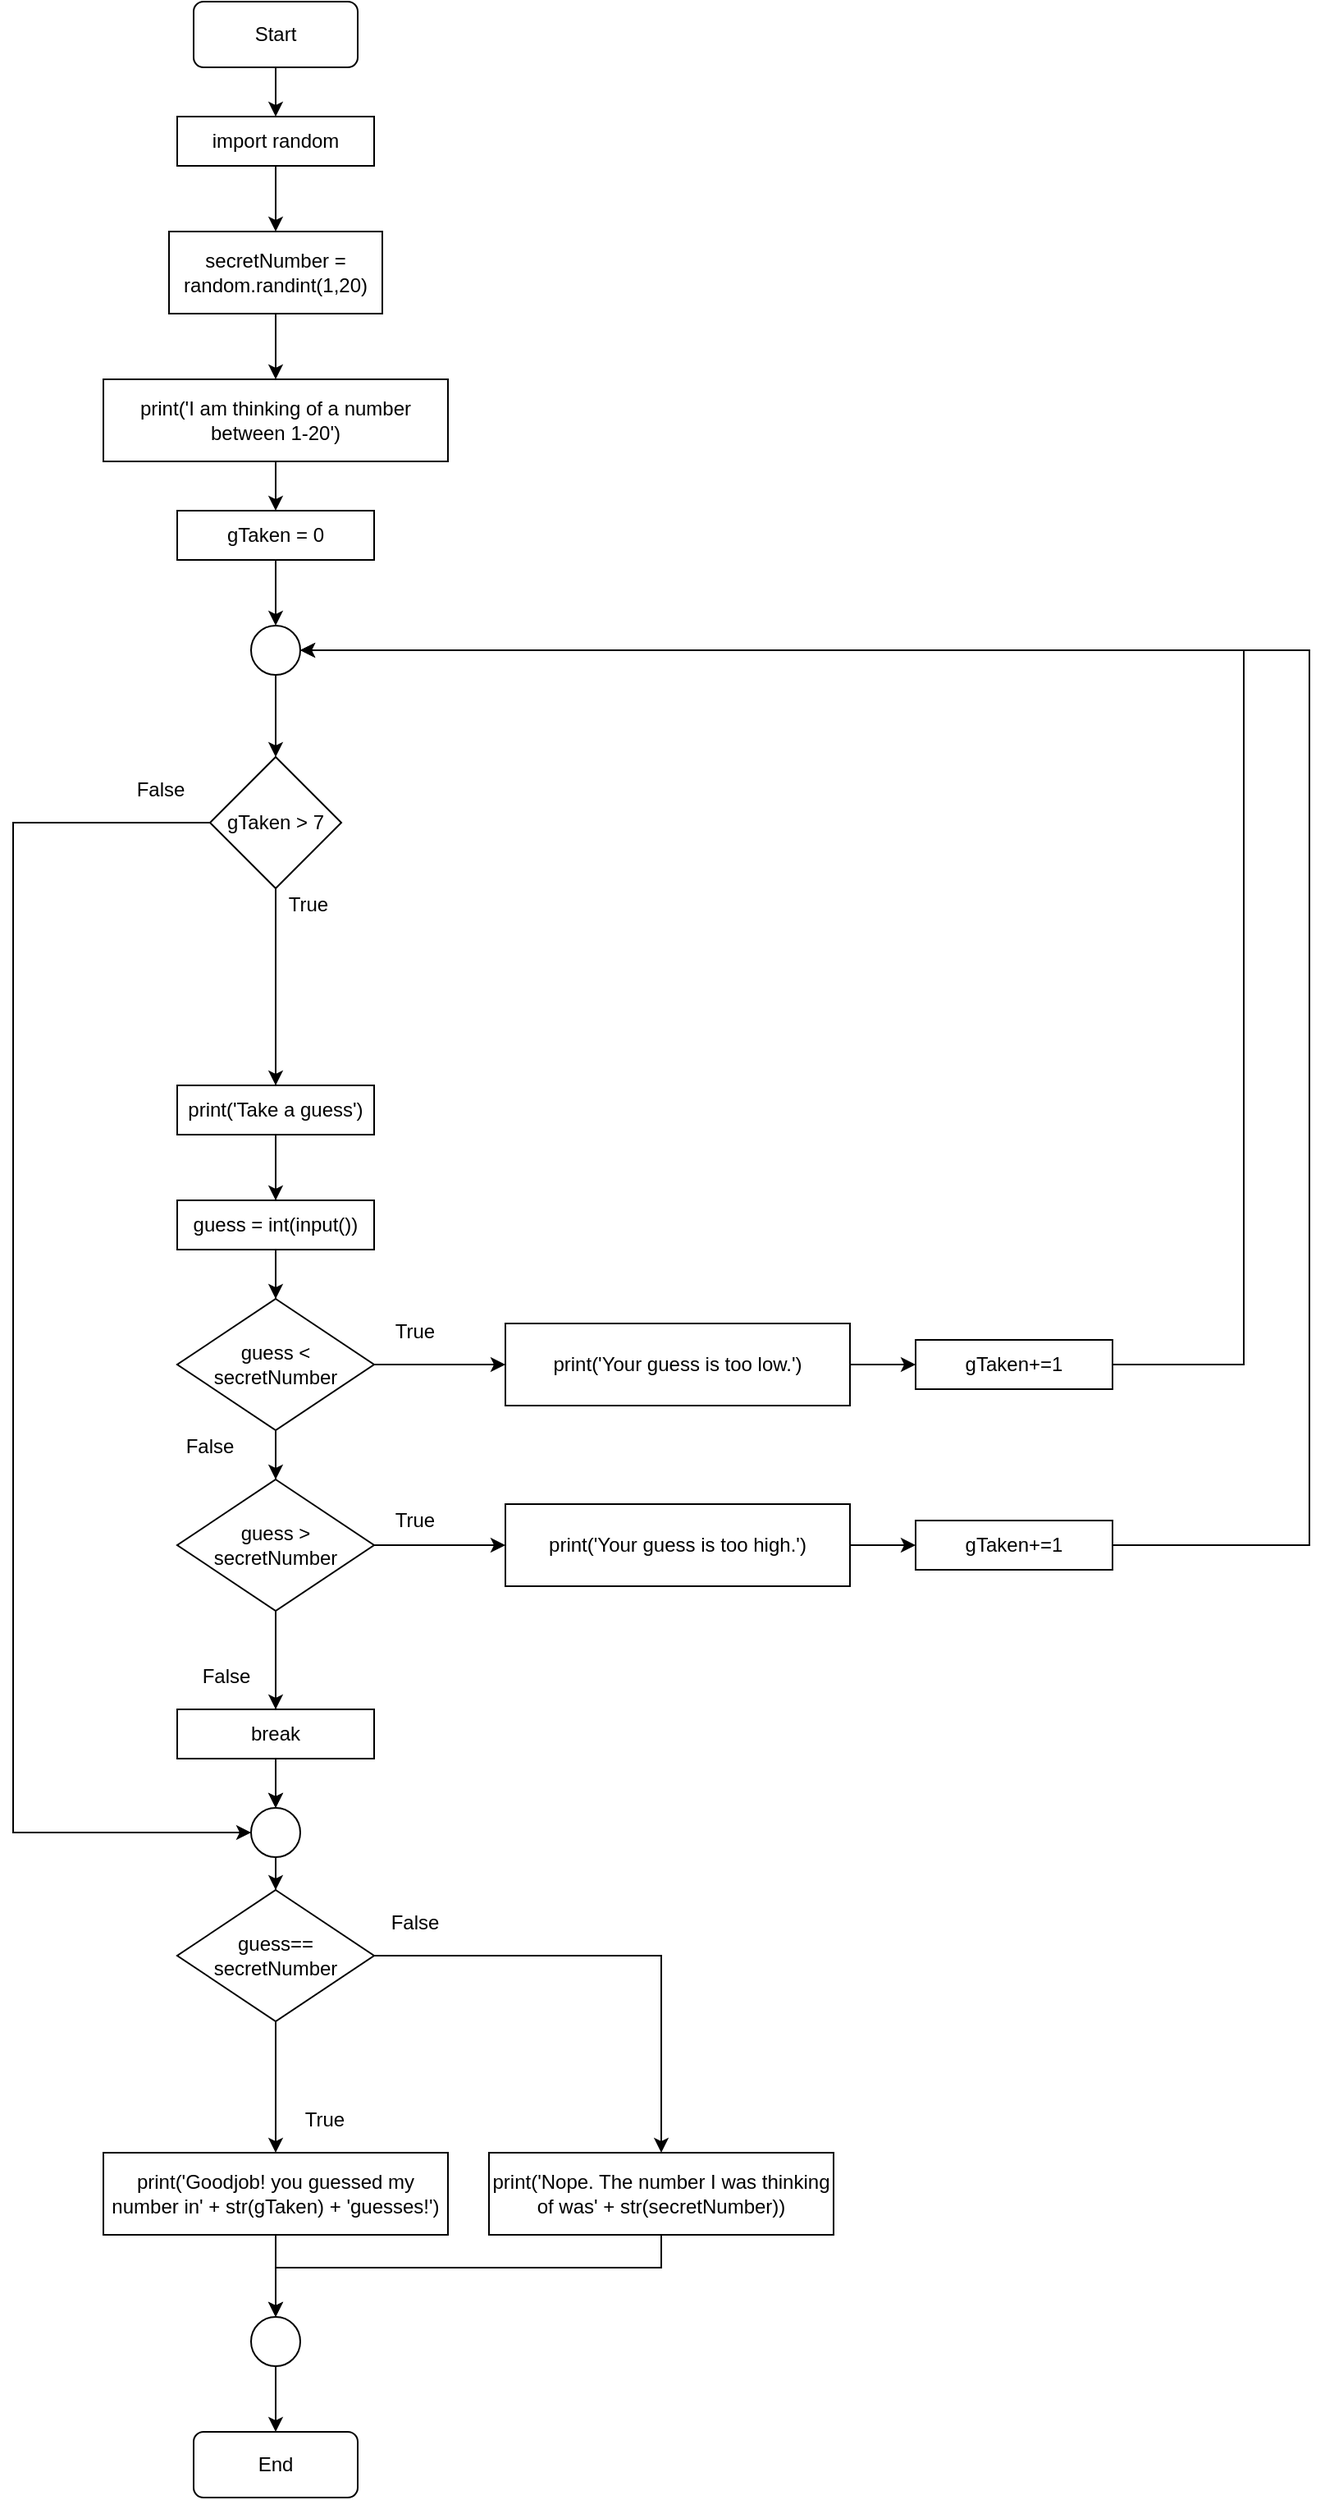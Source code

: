 <mxfile version="14.8.4" type="github">
  <diagram id="jI83bZhYPPoeQkFMCH-L" name="Page-1">
    <mxGraphModel dx="460" dy="714" grid="1" gridSize="10" guides="1" tooltips="1" connect="1" arrows="1" fold="1" page="1" pageScale="1" pageWidth="850" pageHeight="1100" math="0" shadow="0">
      <root>
        <mxCell id="0" />
        <mxCell id="1" parent="0" />
        <mxCell id="IFJZMg7K7Ar7HBING6KC-5" style="edgeStyle=orthogonalEdgeStyle;rounded=0;orthogonalLoop=1;jettySize=auto;html=1;" edge="1" parent="1" source="IFJZMg7K7Ar7HBING6KC-1" target="IFJZMg7K7Ar7HBING6KC-2">
          <mxGeometry relative="1" as="geometry" />
        </mxCell>
        <mxCell id="IFJZMg7K7Ar7HBING6KC-1" value="Start" style="rounded=1;whiteSpace=wrap;html=1;" vertex="1" parent="1">
          <mxGeometry x="370" y="80" width="100" height="40" as="geometry" />
        </mxCell>
        <mxCell id="IFJZMg7K7Ar7HBING6KC-4" style="edgeStyle=orthogonalEdgeStyle;rounded=0;orthogonalLoop=1;jettySize=auto;html=1;" edge="1" parent="1" source="IFJZMg7K7Ar7HBING6KC-2" target="IFJZMg7K7Ar7HBING6KC-3">
          <mxGeometry relative="1" as="geometry" />
        </mxCell>
        <mxCell id="IFJZMg7K7Ar7HBING6KC-2" value="import random" style="rounded=0;whiteSpace=wrap;html=1;" vertex="1" parent="1">
          <mxGeometry x="360" y="150" width="120" height="30" as="geometry" />
        </mxCell>
        <mxCell id="IFJZMg7K7Ar7HBING6KC-7" style="edgeStyle=orthogonalEdgeStyle;rounded=0;orthogonalLoop=1;jettySize=auto;html=1;" edge="1" parent="1" source="IFJZMg7K7Ar7HBING6KC-3" target="IFJZMg7K7Ar7HBING6KC-6">
          <mxGeometry relative="1" as="geometry" />
        </mxCell>
        <mxCell id="IFJZMg7K7Ar7HBING6KC-3" value="secretNumber = random.randint(1,20)" style="rounded=0;whiteSpace=wrap;html=1;" vertex="1" parent="1">
          <mxGeometry x="355" y="220" width="130" height="50" as="geometry" />
        </mxCell>
        <mxCell id="IFJZMg7K7Ar7HBING6KC-10" style="edgeStyle=orthogonalEdgeStyle;rounded=0;orthogonalLoop=1;jettySize=auto;html=1;" edge="1" parent="1" source="IFJZMg7K7Ar7HBING6KC-6" target="IFJZMg7K7Ar7HBING6KC-9">
          <mxGeometry relative="1" as="geometry" />
        </mxCell>
        <mxCell id="IFJZMg7K7Ar7HBING6KC-6" value="print(&#39;I am thinking of a number between 1-20&#39;)" style="rounded=0;whiteSpace=wrap;html=1;" vertex="1" parent="1">
          <mxGeometry x="315" y="310" width="210" height="50" as="geometry" />
        </mxCell>
        <mxCell id="IFJZMg7K7Ar7HBING6KC-52" style="edgeStyle=orthogonalEdgeStyle;rounded=0;orthogonalLoop=1;jettySize=auto;html=1;" edge="1" parent="1" source="IFJZMg7K7Ar7HBING6KC-9" target="IFJZMg7K7Ar7HBING6KC-51">
          <mxGeometry relative="1" as="geometry" />
        </mxCell>
        <mxCell id="IFJZMg7K7Ar7HBING6KC-9" value="gTaken = 0" style="rounded=0;whiteSpace=wrap;html=1;" vertex="1" parent="1">
          <mxGeometry x="360" y="390" width="120" height="30" as="geometry" />
        </mxCell>
        <mxCell id="IFJZMg7K7Ar7HBING6KC-54" style="edgeStyle=orthogonalEdgeStyle;rounded=0;orthogonalLoop=1;jettySize=auto;html=1;" edge="1" parent="1" source="IFJZMg7K7Ar7HBING6KC-11" target="IFJZMg7K7Ar7HBING6KC-13">
          <mxGeometry relative="1" as="geometry" />
        </mxCell>
        <mxCell id="IFJZMg7K7Ar7HBING6KC-70" style="edgeStyle=orthogonalEdgeStyle;rounded=0;orthogonalLoop=1;jettySize=auto;html=1;entryX=0.5;entryY=0;entryDx=0;entryDy=0;" edge="1" parent="1" source="IFJZMg7K7Ar7HBING6KC-11" target="IFJZMg7K7Ar7HBING6KC-65">
          <mxGeometry relative="1" as="geometry" />
        </mxCell>
        <mxCell id="IFJZMg7K7Ar7HBING6KC-71" style="edgeStyle=orthogonalEdgeStyle;rounded=0;orthogonalLoop=1;jettySize=auto;html=1;entryX=0;entryY=0.5;entryDx=0;entryDy=0;" edge="1" parent="1" source="IFJZMg7K7Ar7HBING6KC-11" target="IFJZMg7K7Ar7HBING6KC-65">
          <mxGeometry relative="1" as="geometry">
            <Array as="points">
              <mxPoint x="260" y="580" />
              <mxPoint x="260" y="1195" />
            </Array>
          </mxGeometry>
        </mxCell>
        <mxCell id="IFJZMg7K7Ar7HBING6KC-11" value="gTaken &amp;gt; 7" style="rhombus;whiteSpace=wrap;html=1;" vertex="1" parent="1">
          <mxGeometry x="380" y="540" width="80" height="80" as="geometry" />
        </mxCell>
        <mxCell id="IFJZMg7K7Ar7HBING6KC-17" style="edgeStyle=orthogonalEdgeStyle;rounded=0;orthogonalLoop=1;jettySize=auto;html=1;entryX=0.5;entryY=0;entryDx=0;entryDy=0;" edge="1" parent="1" source="IFJZMg7K7Ar7HBING6KC-13" target="IFJZMg7K7Ar7HBING6KC-16">
          <mxGeometry relative="1" as="geometry" />
        </mxCell>
        <mxCell id="IFJZMg7K7Ar7HBING6KC-13" value="print(&#39;Take a guess&#39;)" style="rounded=0;whiteSpace=wrap;html=1;" vertex="1" parent="1">
          <mxGeometry x="360" y="740" width="120" height="30" as="geometry" />
        </mxCell>
        <mxCell id="IFJZMg7K7Ar7HBING6KC-15" value="True" style="text;html=1;strokeColor=none;fillColor=none;align=center;verticalAlign=middle;whiteSpace=wrap;rounded=0;" vertex="1" parent="1">
          <mxGeometry x="420" y="620" width="40" height="20" as="geometry" />
        </mxCell>
        <mxCell id="IFJZMg7K7Ar7HBING6KC-19" style="edgeStyle=orthogonalEdgeStyle;rounded=0;orthogonalLoop=1;jettySize=auto;html=1;" edge="1" parent="1" source="IFJZMg7K7Ar7HBING6KC-16" target="IFJZMg7K7Ar7HBING6KC-18">
          <mxGeometry relative="1" as="geometry" />
        </mxCell>
        <mxCell id="IFJZMg7K7Ar7HBING6KC-16" value="guess = int(input())" style="rounded=0;whiteSpace=wrap;html=1;" vertex="1" parent="1">
          <mxGeometry x="360" y="810" width="120" height="30" as="geometry" />
        </mxCell>
        <mxCell id="IFJZMg7K7Ar7HBING6KC-23" style="edgeStyle=orthogonalEdgeStyle;rounded=0;orthogonalLoop=1;jettySize=auto;html=1;entryX=0;entryY=0.5;entryDx=0;entryDy=0;" edge="1" parent="1" source="IFJZMg7K7Ar7HBING6KC-18" target="IFJZMg7K7Ar7HBING6KC-24">
          <mxGeometry relative="1" as="geometry">
            <mxPoint x="525" y="910" as="targetPoint" />
          </mxGeometry>
        </mxCell>
        <mxCell id="IFJZMg7K7Ar7HBING6KC-30" style="edgeStyle=orthogonalEdgeStyle;rounded=0;orthogonalLoop=1;jettySize=auto;html=1;entryX=0.5;entryY=0;entryDx=0;entryDy=0;" edge="1" parent="1" source="IFJZMg7K7Ar7HBING6KC-18" target="IFJZMg7K7Ar7HBING6KC-29">
          <mxGeometry relative="1" as="geometry" />
        </mxCell>
        <mxCell id="IFJZMg7K7Ar7HBING6KC-18" value="guess &amp;lt; secretNumber" style="rhombus;whiteSpace=wrap;html=1;" vertex="1" parent="1">
          <mxGeometry x="360" y="870" width="120" height="80" as="geometry" />
        </mxCell>
        <mxCell id="IFJZMg7K7Ar7HBING6KC-27" style="edgeStyle=orthogonalEdgeStyle;rounded=0;orthogonalLoop=1;jettySize=auto;html=1;entryX=0;entryY=0.5;entryDx=0;entryDy=0;" edge="1" parent="1" source="IFJZMg7K7Ar7HBING6KC-24" target="IFJZMg7K7Ar7HBING6KC-26">
          <mxGeometry relative="1" as="geometry" />
        </mxCell>
        <mxCell id="IFJZMg7K7Ar7HBING6KC-24" value="print(&#39;Your guess is too low.&#39;)" style="rounded=0;whiteSpace=wrap;html=1;" vertex="1" parent="1">
          <mxGeometry x="560" y="885" width="210" height="50" as="geometry" />
        </mxCell>
        <mxCell id="IFJZMg7K7Ar7HBING6KC-25" value="True" style="text;html=1;strokeColor=none;fillColor=none;align=center;verticalAlign=middle;whiteSpace=wrap;rounded=0;" vertex="1" parent="1">
          <mxGeometry x="485" y="880" width="40" height="20" as="geometry" />
        </mxCell>
        <mxCell id="IFJZMg7K7Ar7HBING6KC-56" style="edgeStyle=orthogonalEdgeStyle;rounded=0;orthogonalLoop=1;jettySize=auto;html=1;entryX=1;entryY=0.5;entryDx=0;entryDy=0;" edge="1" parent="1" source="IFJZMg7K7Ar7HBING6KC-26" target="IFJZMg7K7Ar7HBING6KC-51">
          <mxGeometry relative="1" as="geometry">
            <Array as="points">
              <mxPoint x="1010" y="910" />
              <mxPoint x="1010" y="475" />
            </Array>
          </mxGeometry>
        </mxCell>
        <mxCell id="IFJZMg7K7Ar7HBING6KC-26" value="gTaken+=1" style="rounded=0;whiteSpace=wrap;html=1;" vertex="1" parent="1">
          <mxGeometry x="810" y="895" width="120" height="30" as="geometry" />
        </mxCell>
        <mxCell id="IFJZMg7K7Ar7HBING6KC-33" style="edgeStyle=orthogonalEdgeStyle;rounded=0;orthogonalLoop=1;jettySize=auto;html=1;entryX=0;entryY=0.5;entryDx=0;entryDy=0;" edge="1" parent="1" source="IFJZMg7K7Ar7HBING6KC-29" target="IFJZMg7K7Ar7HBING6KC-32">
          <mxGeometry relative="1" as="geometry" />
        </mxCell>
        <mxCell id="IFJZMg7K7Ar7HBING6KC-42" style="edgeStyle=orthogonalEdgeStyle;rounded=0;orthogonalLoop=1;jettySize=auto;html=1;" edge="1" parent="1" source="IFJZMg7K7Ar7HBING6KC-29" target="IFJZMg7K7Ar7HBING6KC-41">
          <mxGeometry relative="1" as="geometry" />
        </mxCell>
        <mxCell id="IFJZMg7K7Ar7HBING6KC-29" value="guess &amp;gt; secretNumber" style="rhombus;whiteSpace=wrap;html=1;" vertex="1" parent="1">
          <mxGeometry x="360" y="980" width="120" height="80" as="geometry" />
        </mxCell>
        <mxCell id="IFJZMg7K7Ar7HBING6KC-37" style="edgeStyle=orthogonalEdgeStyle;rounded=0;orthogonalLoop=1;jettySize=auto;html=1;" edge="1" parent="1" source="IFJZMg7K7Ar7HBING6KC-32" target="IFJZMg7K7Ar7HBING6KC-36">
          <mxGeometry relative="1" as="geometry" />
        </mxCell>
        <mxCell id="IFJZMg7K7Ar7HBING6KC-32" value="print(&#39;Your guess is too high.&#39;)" style="rounded=0;whiteSpace=wrap;html=1;" vertex="1" parent="1">
          <mxGeometry x="560" y="995" width="210" height="50" as="geometry" />
        </mxCell>
        <mxCell id="IFJZMg7K7Ar7HBING6KC-34" value="True" style="text;html=1;strokeColor=none;fillColor=none;align=center;verticalAlign=middle;whiteSpace=wrap;rounded=0;" vertex="1" parent="1">
          <mxGeometry x="485" y="995" width="40" height="20" as="geometry" />
        </mxCell>
        <mxCell id="IFJZMg7K7Ar7HBING6KC-35" value="False" style="text;html=1;strokeColor=none;fillColor=none;align=center;verticalAlign=middle;whiteSpace=wrap;rounded=0;" vertex="1" parent="1">
          <mxGeometry x="360" y="950" width="40" height="20" as="geometry" />
        </mxCell>
        <mxCell id="IFJZMg7K7Ar7HBING6KC-57" style="edgeStyle=orthogonalEdgeStyle;rounded=0;orthogonalLoop=1;jettySize=auto;html=1;" edge="1" parent="1" source="IFJZMg7K7Ar7HBING6KC-36" target="IFJZMg7K7Ar7HBING6KC-51">
          <mxGeometry relative="1" as="geometry">
            <Array as="points">
              <mxPoint x="1050" y="1020" />
              <mxPoint x="1050" y="475" />
            </Array>
          </mxGeometry>
        </mxCell>
        <mxCell id="IFJZMg7K7Ar7HBING6KC-36" value="gTaken+=1" style="rounded=0;whiteSpace=wrap;html=1;" vertex="1" parent="1">
          <mxGeometry x="810" y="1005" width="120" height="30" as="geometry" />
        </mxCell>
        <mxCell id="IFJZMg7K7Ar7HBING6KC-68" style="edgeStyle=orthogonalEdgeStyle;rounded=0;orthogonalLoop=1;jettySize=auto;html=1;" edge="1" parent="1" source="IFJZMg7K7Ar7HBING6KC-41" target="IFJZMg7K7Ar7HBING6KC-65">
          <mxGeometry relative="1" as="geometry" />
        </mxCell>
        <mxCell id="IFJZMg7K7Ar7HBING6KC-41" value="break" style="rounded=0;whiteSpace=wrap;html=1;" vertex="1" parent="1">
          <mxGeometry x="360" y="1120" width="120" height="30" as="geometry" />
        </mxCell>
        <mxCell id="IFJZMg7K7Ar7HBING6KC-43" value="False" style="text;html=1;strokeColor=none;fillColor=none;align=center;verticalAlign=middle;whiteSpace=wrap;rounded=0;" vertex="1" parent="1">
          <mxGeometry x="370" y="1090" width="40" height="20" as="geometry" />
        </mxCell>
        <mxCell id="IFJZMg7K7Ar7HBING6KC-47" style="edgeStyle=orthogonalEdgeStyle;rounded=0;orthogonalLoop=1;jettySize=auto;html=1;" edge="1" parent="1" source="IFJZMg7K7Ar7HBING6KC-44" target="IFJZMg7K7Ar7HBING6KC-46">
          <mxGeometry relative="1" as="geometry" />
        </mxCell>
        <mxCell id="IFJZMg7K7Ar7HBING6KC-60" style="edgeStyle=orthogonalEdgeStyle;rounded=0;orthogonalLoop=1;jettySize=auto;html=1;" edge="1" parent="1" source="IFJZMg7K7Ar7HBING6KC-44" target="IFJZMg7K7Ar7HBING6KC-59">
          <mxGeometry relative="1" as="geometry">
            <Array as="points">
              <mxPoint x="655" y="1270" />
            </Array>
          </mxGeometry>
        </mxCell>
        <mxCell id="IFJZMg7K7Ar7HBING6KC-44" value="guess==&lt;br&gt;secretNumber" style="rhombus;whiteSpace=wrap;html=1;" vertex="1" parent="1">
          <mxGeometry x="360" y="1230" width="120" height="80" as="geometry" />
        </mxCell>
        <mxCell id="IFJZMg7K7Ar7HBING6KC-50" style="edgeStyle=orthogonalEdgeStyle;rounded=0;orthogonalLoop=1;jettySize=auto;html=1;" edge="1" parent="1" source="IFJZMg7K7Ar7HBING6KC-46" target="IFJZMg7K7Ar7HBING6KC-49">
          <mxGeometry relative="1" as="geometry" />
        </mxCell>
        <mxCell id="IFJZMg7K7Ar7HBING6KC-46" value="print(&#39;Goodjob! you guessed my number in&#39; + str(gTaken) + &#39;guesses!&#39;)" style="rounded=0;whiteSpace=wrap;html=1;" vertex="1" parent="1">
          <mxGeometry x="315" y="1390" width="210" height="50" as="geometry" />
        </mxCell>
        <mxCell id="IFJZMg7K7Ar7HBING6KC-48" value="True" style="text;html=1;strokeColor=none;fillColor=none;align=center;verticalAlign=middle;whiteSpace=wrap;rounded=0;" vertex="1" parent="1">
          <mxGeometry x="430" y="1360" width="40" height="20" as="geometry" />
        </mxCell>
        <mxCell id="IFJZMg7K7Ar7HBING6KC-64" style="edgeStyle=orthogonalEdgeStyle;rounded=0;orthogonalLoop=1;jettySize=auto;html=1;entryX=0.5;entryY=0;entryDx=0;entryDy=0;" edge="1" parent="1" source="IFJZMg7K7Ar7HBING6KC-49" target="IFJZMg7K7Ar7HBING6KC-63">
          <mxGeometry relative="1" as="geometry" />
        </mxCell>
        <mxCell id="IFJZMg7K7Ar7HBING6KC-49" value="" style="ellipse;whiteSpace=wrap;html=1;aspect=fixed;" vertex="1" parent="1">
          <mxGeometry x="405" y="1490" width="30" height="30" as="geometry" />
        </mxCell>
        <mxCell id="IFJZMg7K7Ar7HBING6KC-55" style="edgeStyle=orthogonalEdgeStyle;rounded=0;orthogonalLoop=1;jettySize=auto;html=1;entryX=0.5;entryY=0;entryDx=0;entryDy=0;" edge="1" parent="1" source="IFJZMg7K7Ar7HBING6KC-51" target="IFJZMg7K7Ar7HBING6KC-11">
          <mxGeometry relative="1" as="geometry" />
        </mxCell>
        <mxCell id="IFJZMg7K7Ar7HBING6KC-51" value="" style="ellipse;whiteSpace=wrap;html=1;aspect=fixed;" vertex="1" parent="1">
          <mxGeometry x="405" y="460" width="30" height="30" as="geometry" />
        </mxCell>
        <mxCell id="IFJZMg7K7Ar7HBING6KC-62" style="edgeStyle=orthogonalEdgeStyle;rounded=0;orthogonalLoop=1;jettySize=auto;html=1;entryX=0.5;entryY=0;entryDx=0;entryDy=0;" edge="1" parent="1" source="IFJZMg7K7Ar7HBING6KC-59" target="IFJZMg7K7Ar7HBING6KC-49">
          <mxGeometry relative="1" as="geometry">
            <Array as="points">
              <mxPoint x="655" y="1460" />
              <mxPoint x="420" y="1460" />
            </Array>
          </mxGeometry>
        </mxCell>
        <mxCell id="IFJZMg7K7Ar7HBING6KC-59" value="print(&#39;Nope. The number I was thinking of was&#39; + str(secretNumber))" style="rounded=0;whiteSpace=wrap;html=1;" vertex="1" parent="1">
          <mxGeometry x="550" y="1390" width="210" height="50" as="geometry" />
        </mxCell>
        <mxCell id="IFJZMg7K7Ar7HBING6KC-61" value="False" style="text;html=1;strokeColor=none;fillColor=none;align=center;verticalAlign=middle;whiteSpace=wrap;rounded=0;" vertex="1" parent="1">
          <mxGeometry x="485" y="1240" width="40" height="20" as="geometry" />
        </mxCell>
        <mxCell id="IFJZMg7K7Ar7HBING6KC-63" value="End" style="rounded=1;whiteSpace=wrap;html=1;" vertex="1" parent="1">
          <mxGeometry x="370" y="1560" width="100" height="40" as="geometry" />
        </mxCell>
        <mxCell id="IFJZMg7K7Ar7HBING6KC-69" style="edgeStyle=orthogonalEdgeStyle;rounded=0;orthogonalLoop=1;jettySize=auto;html=1;" edge="1" parent="1" source="IFJZMg7K7Ar7HBING6KC-65" target="IFJZMg7K7Ar7HBING6KC-44">
          <mxGeometry relative="1" as="geometry" />
        </mxCell>
        <mxCell id="IFJZMg7K7Ar7HBING6KC-65" value="" style="ellipse;whiteSpace=wrap;html=1;aspect=fixed;" vertex="1" parent="1">
          <mxGeometry x="405" y="1180" width="30" height="30" as="geometry" />
        </mxCell>
        <mxCell id="IFJZMg7K7Ar7HBING6KC-72" value="False" style="text;html=1;strokeColor=none;fillColor=none;align=center;verticalAlign=middle;whiteSpace=wrap;rounded=0;" vertex="1" parent="1">
          <mxGeometry x="330" y="550" width="40" height="20" as="geometry" />
        </mxCell>
      </root>
    </mxGraphModel>
  </diagram>
</mxfile>
